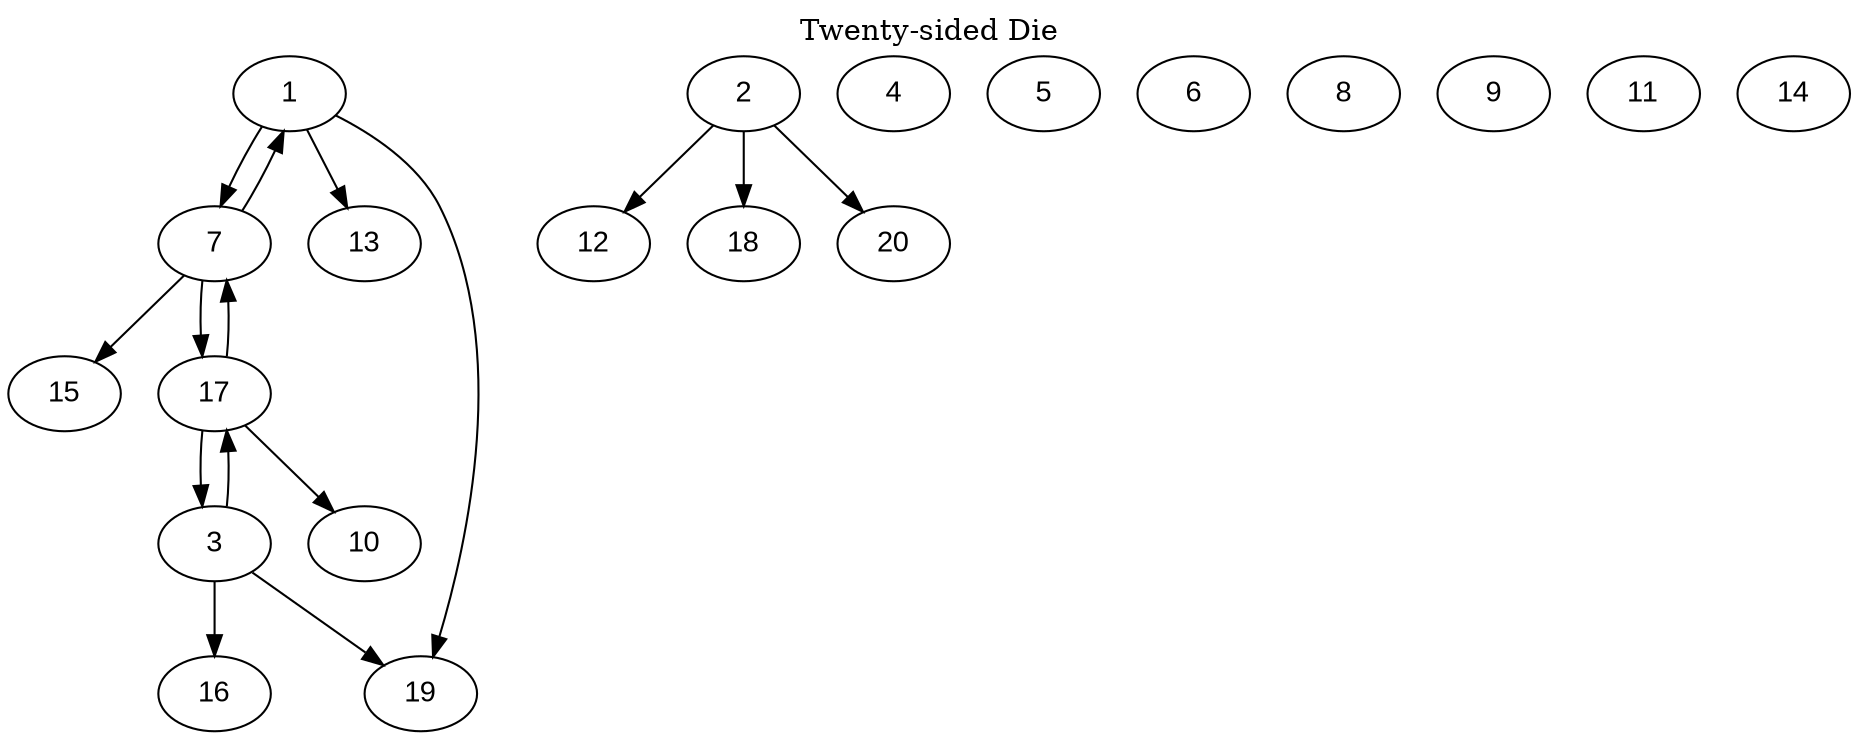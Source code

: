 digraph D {

  label = "Twenty-sided Die";
  labelloc = "t"; // place the label at the top (b seems to be default)

	node [fontname="Arial"];

  {1, 2, 3, 4, 5, 6, 7, 8, 9, 10, 11,
   12, 13, 14, 15, 16, 17, 18, 19, 20} [shape = "circle" style = "filled"]

   17 -> {3, 7, 10}
   7 -> {17, 1, 15}
   3 -> {17, 16, 19}
   1 -> {7, 19, 13}
   2 -> {18, 12, 20}

}

